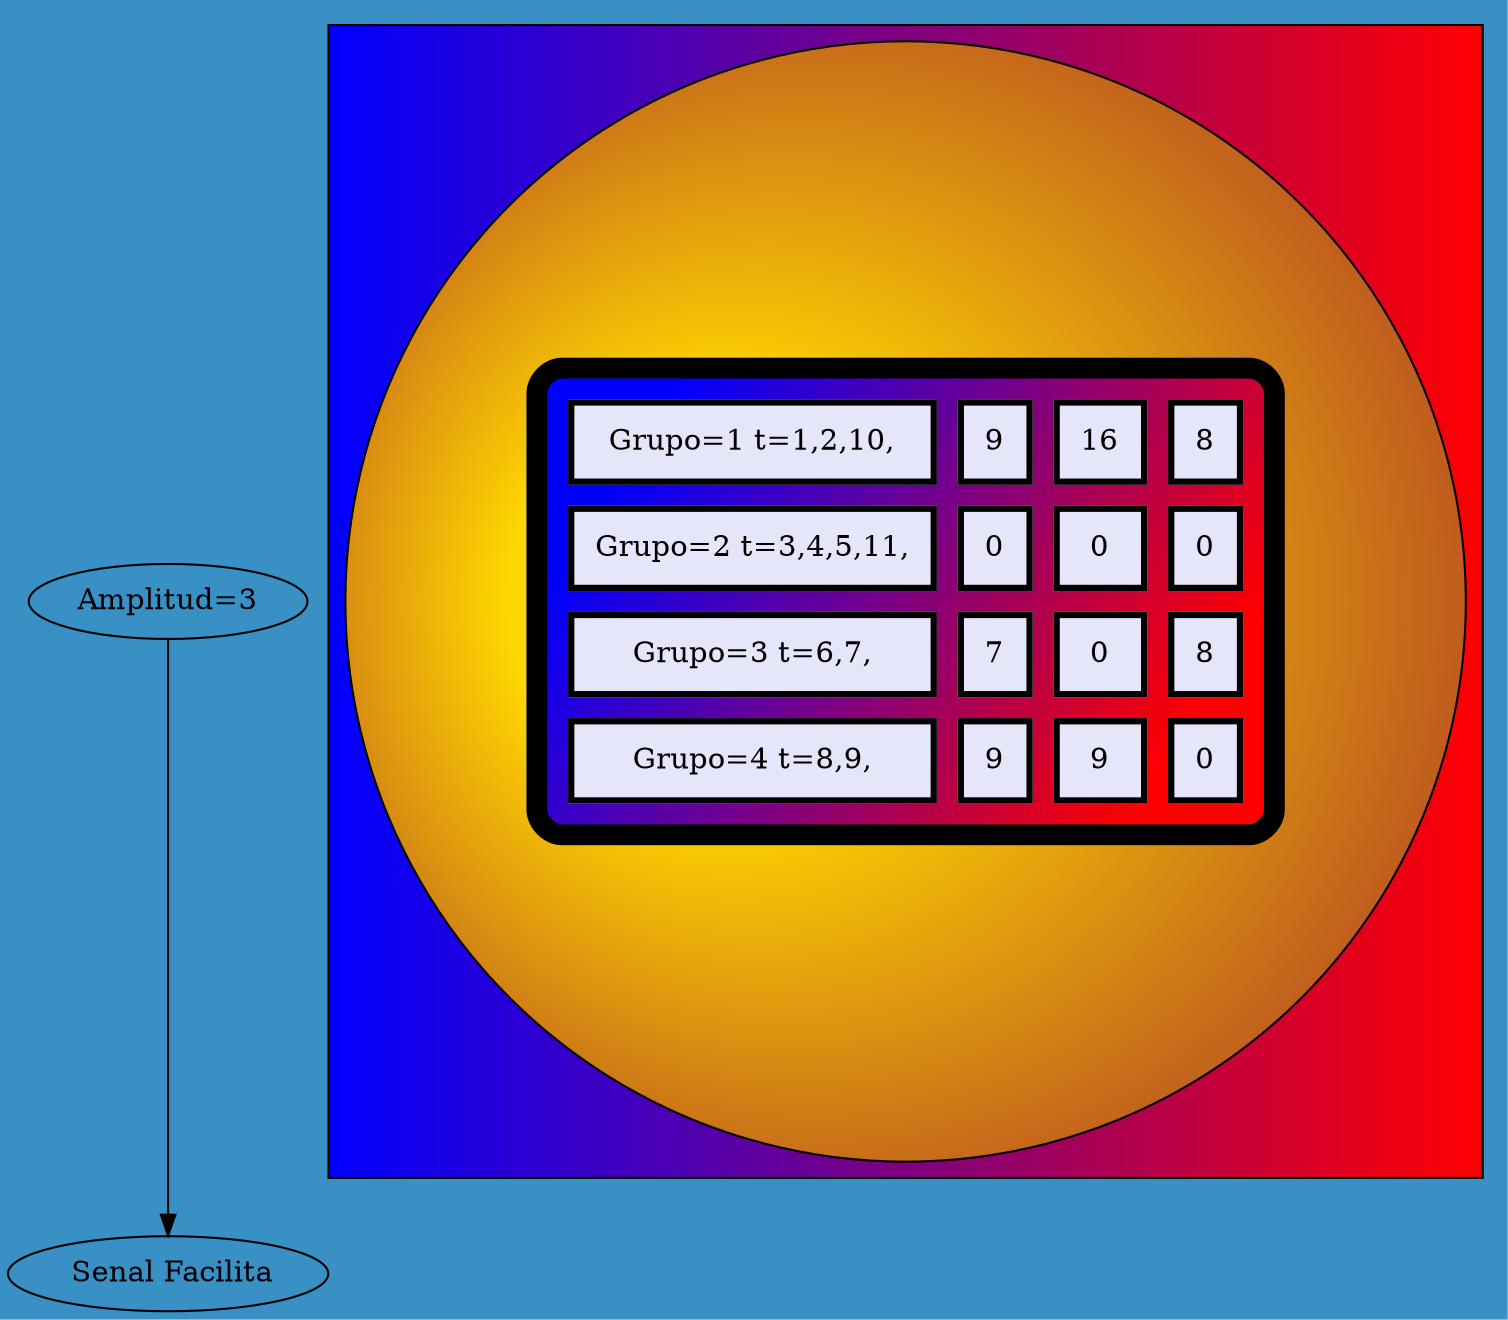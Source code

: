 
            digraph G {"Amplitud=3"->" Senal Facilita" bgcolor="#3990C4" style="filled"
            subgraph cluster1 {fillcolor="blue:red" style="filled"
            node [shape=circle fillcolor="gold:brown" style="radial" gradientangle=180]
            a0 [ label=<
            <TABLE border="10" cellspacing="10" cellpadding="10" style="rounded" bgcolor="blue:red" gradientangle="315">
<TR><TD border="3"  bgcolor="lavender" gradientangle="315">Grupo=1 t=1,2,10,</TD>
<TD border="3"  bgcolor="lavender" gradientangle="315">9</TD>
<TD border="3"  bgcolor="lavender" gradientangle="315">16</TD>
<TD border="3"  bgcolor="lavender" gradientangle="315">8</TD>
</TR>
<TR><TD border="3"  bgcolor="lavender" gradientangle="315">Grupo=2 t=3,4,5,11,</TD>
<TD border="3"  bgcolor="lavender" gradientangle="315">0</TD>
<TD border="3"  bgcolor="lavender" gradientangle="315">0</TD>
<TD border="3"  bgcolor="lavender" gradientangle="315">0</TD>
</TR>
<TR><TD border="3"  bgcolor="lavender" gradientangle="315">Grupo=3 t=6,7,</TD>
<TD border="3"  bgcolor="lavender" gradientangle="315">7</TD>
<TD border="3"  bgcolor="lavender" gradientangle="315">0</TD>
<TD border="3"  bgcolor="lavender" gradientangle="315">8</TD>
</TR>
<TR><TD border="3"  bgcolor="lavender" gradientangle="315">Grupo=4 t=8,9,</TD>
<TD border="3"  bgcolor="lavender" gradientangle="315">9</TD>
<TD border="3"  bgcolor="lavender" gradientangle="315">9</TD>
<TD border="3"  bgcolor="lavender" gradientangle="315">0</TD>
 </TR></TABLE>>];
                }
                }

